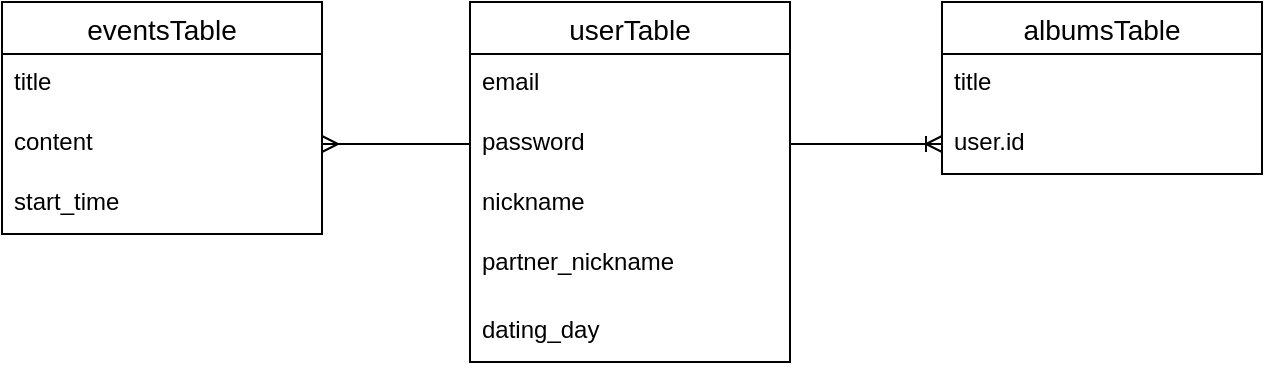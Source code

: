 <mxfile>
    <diagram id="bcK-SKYV0a2n_LWkLDlw" name="ページ1">
        <mxGraphModel dx="1017" dy="860" grid="1" gridSize="10" guides="1" tooltips="1" connect="1" arrows="1" fold="1" page="1" pageScale="1" pageWidth="827" pageHeight="1169" math="0" shadow="0">
            <root>
                <mxCell id="0"/>
                <mxCell id="1" parent="0"/>
                <mxCell id="2" value="userTable" style="swimlane;fontStyle=0;childLayout=stackLayout;horizontal=1;startSize=26;horizontalStack=0;resizeParent=1;resizeParentMax=0;resizeLast=0;collapsible=1;marginBottom=0;align=center;fontSize=14;" parent="1" vertex="1">
                    <mxGeometry x="254" y="140" width="160" height="180" as="geometry"/>
                </mxCell>
                <mxCell id="3" value="email" style="text;strokeColor=none;fillColor=none;spacingLeft=4;spacingRight=4;overflow=hidden;rotatable=0;points=[[0,0.5],[1,0.5]];portConstraint=eastwest;fontSize=12;" parent="2" vertex="1">
                    <mxGeometry y="26" width="160" height="30" as="geometry"/>
                </mxCell>
                <mxCell id="4" value="password" style="text;strokeColor=none;fillColor=none;spacingLeft=4;spacingRight=4;overflow=hidden;rotatable=0;points=[[0,0.5],[1,0.5]];portConstraint=eastwest;fontSize=12;" parent="2" vertex="1">
                    <mxGeometry y="56" width="160" height="30" as="geometry"/>
                </mxCell>
                <mxCell id="5" value="nickname" style="text;strokeColor=none;fillColor=none;spacingLeft=4;spacingRight=4;overflow=hidden;rotatable=0;points=[[0,0.5],[1,0.5]];portConstraint=eastwest;fontSize=12;" parent="2" vertex="1">
                    <mxGeometry y="86" width="160" height="30" as="geometry"/>
                </mxCell>
                <mxCell id="7" value="partner_nickname" style="text;strokeColor=none;fillColor=none;spacingLeft=4;spacingRight=4;overflow=hidden;rotatable=0;points=[[0,0.5],[1,0.5]];portConstraint=eastwest;fontSize=12;" parent="2" vertex="1">
                    <mxGeometry y="116" width="160" height="34" as="geometry"/>
                </mxCell>
                <mxCell id="6" value="dating_day" style="text;strokeColor=none;fillColor=none;spacingLeft=4;spacingRight=4;overflow=hidden;rotatable=0;points=[[0,0.5],[1,0.5]];portConstraint=eastwest;fontSize=12;" parent="2" vertex="1">
                    <mxGeometry y="150" width="160" height="30" as="geometry"/>
                </mxCell>
                <mxCell id="8" value="albumsTable" style="swimlane;fontStyle=0;childLayout=stackLayout;horizontal=1;startSize=26;horizontalStack=0;resizeParent=1;resizeParentMax=0;resizeLast=0;collapsible=1;marginBottom=0;align=center;fontSize=14;" parent="1" vertex="1">
                    <mxGeometry x="490" y="140" width="160" height="86" as="geometry"/>
                </mxCell>
                <mxCell id="9" value="title" style="text;strokeColor=none;fillColor=none;spacingLeft=4;spacingRight=4;overflow=hidden;rotatable=0;points=[[0,0.5],[1,0.5]];portConstraint=eastwest;fontSize=12;" parent="8" vertex="1">
                    <mxGeometry y="26" width="160" height="30" as="geometry"/>
                </mxCell>
                <mxCell id="10" value="user.id" style="text;strokeColor=none;fillColor=none;spacingLeft=4;spacingRight=4;overflow=hidden;rotatable=0;points=[[0,0.5],[1,0.5]];portConstraint=eastwest;fontSize=12;" parent="8" vertex="1">
                    <mxGeometry y="56" width="160" height="30" as="geometry"/>
                </mxCell>
                <mxCell id="12" value="eventsTable" style="swimlane;fontStyle=0;childLayout=stackLayout;horizontal=1;startSize=26;horizontalStack=0;resizeParent=1;resizeParentMax=0;resizeLast=0;collapsible=1;marginBottom=0;align=center;fontSize=14;" parent="1" vertex="1">
                    <mxGeometry x="20" y="140" width="160" height="116" as="geometry"/>
                </mxCell>
                <mxCell id="13" value="title" style="text;strokeColor=none;fillColor=none;spacingLeft=4;spacingRight=4;overflow=hidden;rotatable=0;points=[[0,0.5],[1,0.5]];portConstraint=eastwest;fontSize=12;" parent="12" vertex="1">
                    <mxGeometry y="26" width="160" height="30" as="geometry"/>
                </mxCell>
                <mxCell id="14" value="content" style="text;strokeColor=none;fillColor=none;spacingLeft=4;spacingRight=4;overflow=hidden;rotatable=0;points=[[0,0.5],[1,0.5]];portConstraint=eastwest;fontSize=12;" parent="12" vertex="1">
                    <mxGeometry y="56" width="160" height="30" as="geometry"/>
                </mxCell>
                <mxCell id="15" value="start_time" style="text;strokeColor=none;fillColor=none;spacingLeft=4;spacingRight=4;overflow=hidden;rotatable=0;points=[[0,0.5],[1,0.5]];portConstraint=eastwest;fontSize=12;" parent="12" vertex="1">
                    <mxGeometry y="86" width="160" height="30" as="geometry"/>
                </mxCell>
                <mxCell id="16" value="" style="edgeStyle=none;html=1;entryX=1;entryY=0.5;entryDx=0;entryDy=0;endArrow=ERmany;endFill=0;" parent="1" source="4" target="14" edge="1">
                    <mxGeometry relative="1" as="geometry"/>
                </mxCell>
                <mxCell id="17" style="edgeStyle=none;html=1;exitX=1;exitY=0.5;exitDx=0;exitDy=0;endArrow=ERoneToMany;endFill=0;" parent="1" source="4" target="10" edge="1">
                    <mxGeometry relative="1" as="geometry"/>
                </mxCell>
            </root>
        </mxGraphModel>
    </diagram>
    <diagram id="zfEeK-47llZlF_FVUqym" name="ページ2">
        <mxGraphModel dx="363" dy="668" grid="1" gridSize="10" guides="1" tooltips="1" connect="1" arrows="1" fold="1" page="1" pageScale="1" pageWidth="827" pageHeight="1169" math="0" shadow="0">
            <root>
                <mxCell id="mUO5pRofLBMCweLZXvrM-0"/>
                <mxCell id="mUO5pRofLBMCweLZXvrM-1" parent="mUO5pRofLBMCweLZXvrM-0"/>
                <mxCell id="mUO5pRofLBMCweLZXvrM-36" style="edgeStyle=none;html=1;exitX=1;exitY=0.25;exitDx=0;exitDy=0;entryX=0;entryY=0.5;entryDx=0;entryDy=0;endArrow=none;endFill=0;" edge="1" parent="mUO5pRofLBMCweLZXvrM-1" source="mUO5pRofLBMCweLZXvrM-2" target="mUO5pRofLBMCweLZXvrM-3">
                    <mxGeometry relative="1" as="geometry"/>
                </mxCell>
                <mxCell id="mUO5pRofLBMCweLZXvrM-40" style="edgeStyle=none;html=1;exitX=1;exitY=0.5;exitDx=0;exitDy=0;entryX=0;entryY=0.25;entryDx=0;entryDy=0;endArrow=none;endFill=0;" edge="1" parent="mUO5pRofLBMCweLZXvrM-1" source="mUO5pRofLBMCweLZXvrM-2" target="mUO5pRofLBMCweLZXvrM-7">
                    <mxGeometry relative="1" as="geometry"/>
                </mxCell>
                <mxCell id="mUO5pRofLBMCweLZXvrM-2" value="ユーザー新規登録ページ" style="rounded=1;arcSize=10;whiteSpace=wrap;html=1;align=center;" vertex="1" parent="mUO5pRofLBMCweLZXvrM-1">
                    <mxGeometry x="40" y="160" width="100" height="40" as="geometry"/>
                </mxCell>
                <mxCell id="mUO5pRofLBMCweLZXvrM-15" style="edgeStyle=none;html=1;exitX=1;exitY=0.5;exitDx=0;exitDy=0;endArrow=none;endFill=0;" edge="1" parent="mUO5pRofLBMCweLZXvrM-1" source="mUO5pRofLBMCweLZXvrM-3" target="mUO5pRofLBMCweLZXvrM-13">
                    <mxGeometry relative="1" as="geometry"/>
                </mxCell>
                <mxCell id="mUO5pRofLBMCweLZXvrM-18" style="edgeStyle=none;html=1;exitX=0.5;exitY=1;exitDx=0;exitDy=0;endArrow=none;endFill=0;" edge="1" parent="mUO5pRofLBMCweLZXvrM-1" source="mUO5pRofLBMCweLZXvrM-3" target="mUO5pRofLBMCweLZXvrM-4">
                    <mxGeometry relative="1" as="geometry"/>
                </mxCell>
                <mxCell id="mUO5pRofLBMCweLZXvrM-3" value="アルバム一覧ページ" style="rounded=1;arcSize=10;whiteSpace=wrap;html=1;align=center;" vertex="1" parent="mUO5pRofLBMCweLZXvrM-1">
                    <mxGeometry x="200" y="200" width="110" height="40" as="geometry"/>
                </mxCell>
                <mxCell id="mUO5pRofLBMCweLZXvrM-19" style="edgeStyle=none;html=1;exitX=1;exitY=0.5;exitDx=0;exitDy=0;entryX=0;entryY=0.5;entryDx=0;entryDy=0;endArrow=none;endFill=0;" edge="1" parent="mUO5pRofLBMCweLZXvrM-1" source="mUO5pRofLBMCweLZXvrM-4" target="mUO5pRofLBMCweLZXvrM-9">
                    <mxGeometry relative="1" as="geometry"/>
                </mxCell>
                <mxCell id="mUO5pRofLBMCweLZXvrM-4" value="アルバム詳細ページ" style="rounded=1;arcSize=10;whiteSpace=wrap;html=1;align=center;" vertex="1" parent="mUO5pRofLBMCweLZXvrM-1">
                    <mxGeometry x="200" y="120" width="110" height="40" as="geometry"/>
                </mxCell>
                <mxCell id="mUO5pRofLBMCweLZXvrM-5" value="ユーザーログインページ" style="rounded=1;arcSize=10;whiteSpace=wrap;html=1;align=center;" vertex="1" parent="mUO5pRofLBMCweLZXvrM-1">
                    <mxGeometry x="40" y="200" width="100" height="40" as="geometry"/>
                </mxCell>
                <mxCell id="mUO5pRofLBMCweLZXvrM-14" style="edgeStyle=none;html=1;exitX=1;exitY=0.5;exitDx=0;exitDy=0;entryX=0;entryY=0.5;entryDx=0;entryDy=0;endArrow=none;endFill=0;" edge="1" parent="mUO5pRofLBMCweLZXvrM-1" source="mUO5pRofLBMCweLZXvrM-7" target="mUO5pRofLBMCweLZXvrM-8">
                    <mxGeometry relative="1" as="geometry"/>
                </mxCell>
                <mxCell id="mUO5pRofLBMCweLZXvrM-7" value="イベント一覧ページ" style="rounded=1;arcSize=10;whiteSpace=wrap;html=1;align=center;" vertex="1" parent="mUO5pRofLBMCweLZXvrM-1">
                    <mxGeometry x="200" y="280" width="110" height="40" as="geometry"/>
                </mxCell>
                <mxCell id="mUO5pRofLBMCweLZXvrM-8" value="イベント詳細ページ" style="rounded=1;arcSize=10;whiteSpace=wrap;html=1;align=center;" vertex="1" parent="mUO5pRofLBMCweLZXvrM-1">
                    <mxGeometry x="359" y="280" width="110" height="40" as="geometry"/>
                </mxCell>
                <mxCell id="mUO5pRofLBMCweLZXvrM-9" value="アルバム編集ページ" style="rounded=1;arcSize=10;whiteSpace=wrap;html=1;align=center;" vertex="1" parent="mUO5pRofLBMCweLZXvrM-1">
                    <mxGeometry x="359" y="120" width="110" height="40" as="geometry"/>
                </mxCell>
                <mxCell id="mUO5pRofLBMCweLZXvrM-13" value="アルバム投稿ページ" style="rounded=1;arcSize=10;whiteSpace=wrap;html=1;align=center;" vertex="1" parent="mUO5pRofLBMCweLZXvrM-1">
                    <mxGeometry x="359" y="200" width="110" height="40" as="geometry"/>
                </mxCell>
            </root>
        </mxGraphModel>
    </diagram>
</mxfile>